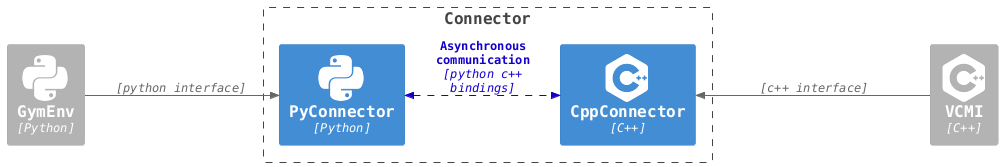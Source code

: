 @startuml "python-to-cpp2"

!include <C4/C4_Container>
!include <tupadr3/devicons2/cplusplus>
!include <tupadr3/devicons2/python>

skinparam DefaultFontName monospaced
<style>
note {  MaximumWidth 500 }
</style>

' Used in place of " " where line wrapping is undesired
!$nbsp = "<U+00A0>"

HIDE_STEREOTYPE()
LAYOUT_LEFT_RIGHT()

AddRelTag("async", $textColor="#1400c9", $lineColor="#1400c9", $lineThickness="1", $lineStyle="dashed")


''''''''''''''''''''''''''''''''''''''''''''''''''''''''''''''''''''''''''''''''
''''''''''''''''''''''''''''''''''''''''''''''''''''''''''''''''''''''''''''''''
''' FUNCTIONS
''''''''''''''''''''''''''''''''''''''''''''''''''''''''''''''''''''''''''''''''
''''''''''''''''''''''''''''''''''''''''''''''''''''''''''''''''''''''''''''''''

' Replace $search with $repl within $txt
!function $replace($txt, $search, $repl)
  !$replaced = ""
  !while %strpos($txt, $search) >= 0
    !$position = %strpos($txt, $search)
    !$replaced = $replaced + %substr($txt, 0, $position) + $repl
    !$txt = %substr($txt, $position + %strlen($search))
  !endwhile
  !return $replaced + $txt
!endfunction

' Allows to define a string in multiple lines, replacing "\n"
' with actual newlines (note: all literal newlines must be escaped)
!function $str($txt)
  !return $replace($txt, "\n", %newline())
!endfunction

''''''''''''''''''''''''''''''''''''''''''''''''''''''''''''''''''''''''''''''''
''''''''''''''''''''''''''''''''''''''''''''''''''''''''''''''''''''''''''''''''
''' CLASSES
''''''''''''''''''''''''''''''''''''''''''''''''''''''''''''''''''''''''''''''''
''''''''''''''''''''''''''''''''''''''''''''''''''''''''''''''''''''''''''''''''

Container_Ext(GymEnv, "GymEnv", "Python", $sprite="python")

Boundary(Connector, "Connector") {
  Container(PyConnector, "PyConnector", "Python", $sprite="python")
  Container(CppConnector, "CppConnector", "C++", $sprite="cplusplus")
}

Container_Ext(VCMI, "VCMI", "C++", $sprite="cplusplus")

' GymEnv <-> PyConnector : Function calls
Rel(GymEnv, PyConnector, "", "python interface")
BiRel(PyConnector, CppConnector, "Asynchronous communication", "python c++ bindings", $tags="async")
Rel(VCMI, CppConnector, "", "c++ interface")

Lay_Distance(CppConnector, VCMI, 1)

@enduml
